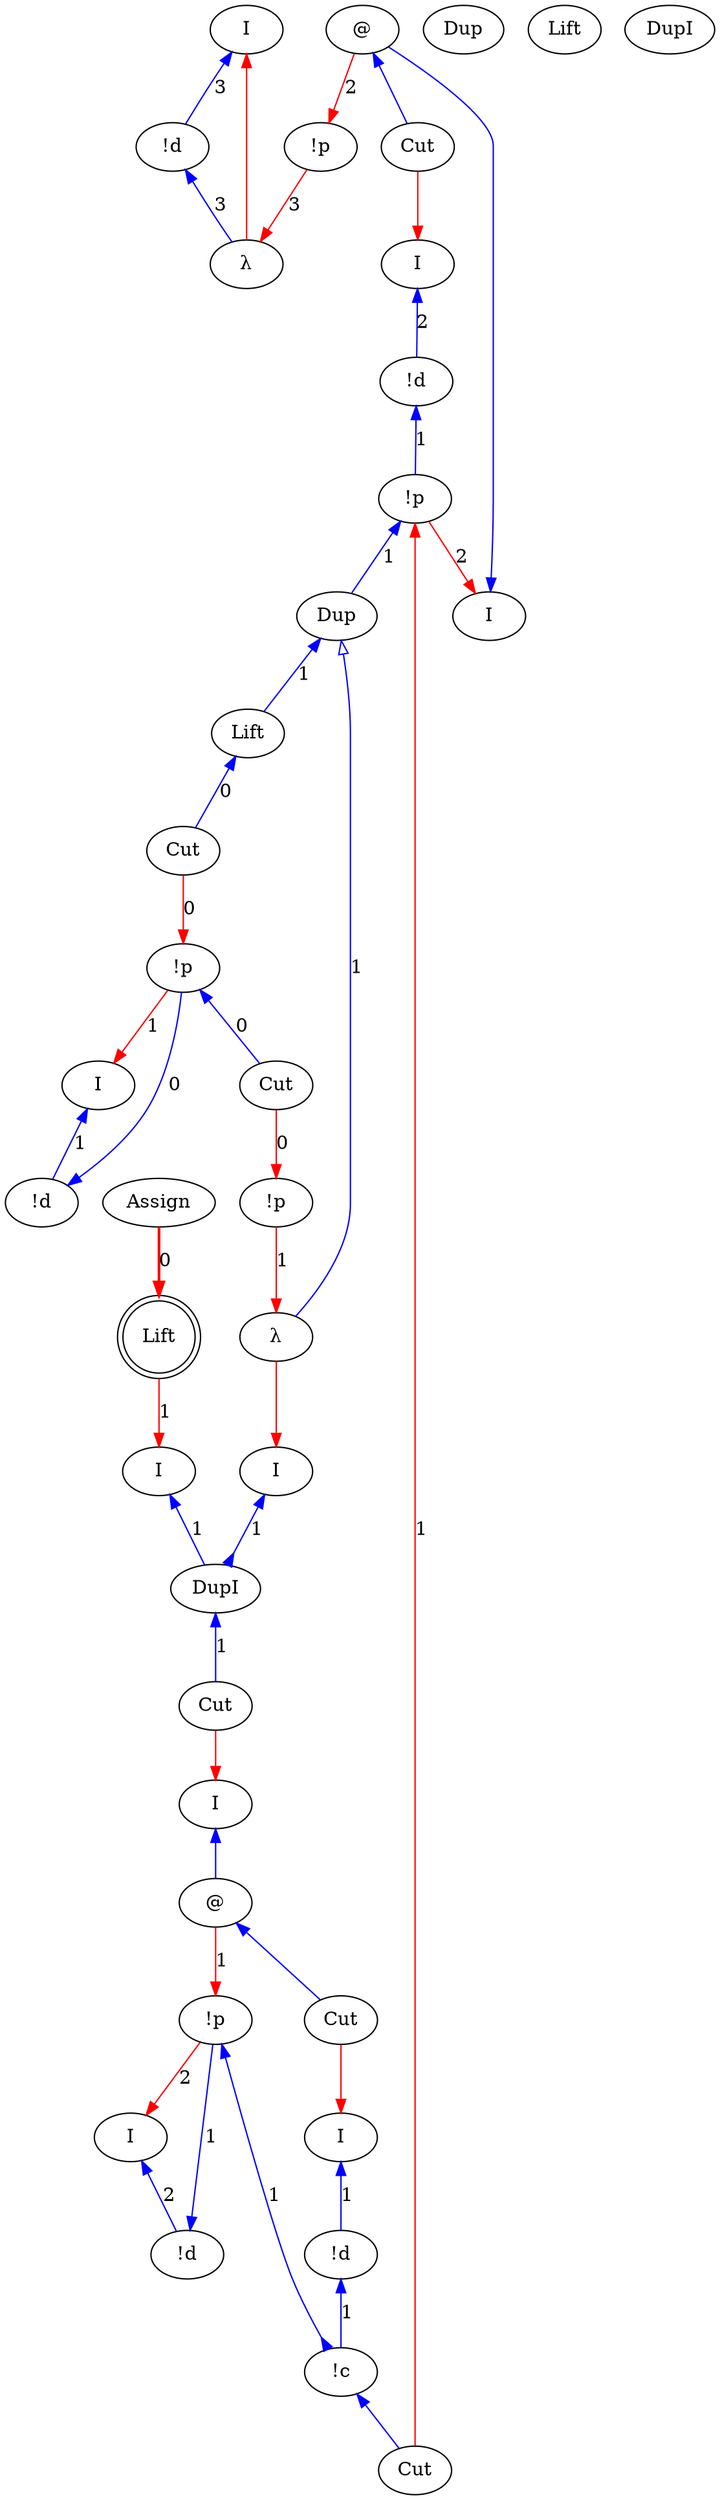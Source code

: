 digraph {
rankdir="TB"
"I0" [label="I"]
"!d1" [label="!d"]
"λ2" [label="λ"]
"!p3" [label="!p"]
"I4" [label="I"]
"@5" [label="@"]
"I6" [label="I"]
"!d7" [label="!d"]
"Cut8" [label="Cut"]
"!p9" [label="!p"]
"I10" [label="I"]
"!d11" [label="!d"]
"!p12" [label="!p"]
"I13" [label="I"]
"@14" [label="@"]
"I15" [label="I"]
"!d16" [label="!d"]
"Cut17" [label="Cut"]
"!c18" [label="!c"]
"I19" [label="I"]
"!d20" [label="!d"]
"!p21" [label="!p"]
"Assign22" [label="Assign"]
"Cut23" [label="Cut"]
"Cut24" [label="Cut"]
"!p25" [label="!p"]
"Cut26" [label="Cut"]
"λ27" [label="λ"]
"Dup28" [label="Dup"]
"Dup29" [label="Dup"]
"Lift30" [label="Lift"]
"Lift31" [label="Lift"]
"Lift32" [label="Lift",shape=doublecircle]
"Cut33" [label="Cut"]
"I34" [label="I"]
"I35" [label="I"]
"DupI36" [label="DupI"]
"DupI37" [label="DupI"]
"Dup29" -> "Lift31"[color=blue,weight=1,tooltip="h101",label="1",arrowtail=normal,arrowhead=none,dir=both]
"Dup29" -> "λ27"[color=blue,weight=1,tooltip="h105",label="1",arrowtail=onormal,arrowhead=none,dir=both]
"Lift31" -> "Cut33"[color=blue,weight=1,tooltip="h109",label="0",arrowtail=normal,arrowhead=none,dir=both]
"!p9" -> "Dup29"[color=blue,weight=1,tooltip="h34",label="1",arrowtail=normal,arrowhead=none,dir=both]
"!d7" -> "!p9"[color=blue,weight=1,tooltip="hf65",label="1",arrowtail=normal,arrowhead=none,dir=both]
"I6" -> "!d7"[color=blue,weight=1,tooltip="hret73",label="2",arrowtail=normal,arrowhead=none,dir=both]
"!d1" -> "λ2"[color=blue,weight=1,tooltip="i81",label="3",arrowtail=normal,arrowhead=none,dir=both]
"I0" -> "!d1"[color=blue,weight=1,tooltip="iret84",label="3",arrowtail=normal,arrowhead=none,dir=both]
"I34" -> "DupI37"[color=blue,weight=1,tooltip="lret114",label="1",arrowtail=normal,arrowhead=none,dir=both]
"I35" -> "DupI37"[color=blue,weight=1,tooltip="lret116",label="1",arrowtail=normal,arrowhead=inv,dir=both]
"I13" -> "@14"[color=blue,weight=1,tooltip="lret53",arrowtail=normal,arrowhead=none,dir=both]
"DupI37" -> "Cut24"[color=blue,weight=1,tooltip="lret62",label="1",arrowtail=normal,arrowhead=none,dir=both]
"I4" -> "@5"[color=blue,weight=1,tooltip="lret75",arrowtail=normal,arrowhead=none,dir=both]
"@14" -> "Cut17"[color=blue,weight=1,tooltip="lval48",arrowtail=normal,arrowhead=none,dir=both]
"@5" -> "Cut8"[color=blue,weight=1,tooltip="lval70",arrowtail=normal,arrowhead=none,dir=both]
"Cut33" -> "!p21"[color=red,weight=2,tooltip="newrret18",label="0",arrowhead=normal,arrowtail=none,dir=both]
"@14" -> "!p12"[color=red,weight=2,tooltip="newrret52",label="1",arrowhead=normal,arrowtail=none,dir=both]
"Cut23" -> "!p9"[color=red,weight=2,tooltip="newrret61",label="1",arrowhead=normal,arrowtail=none,dir=both]
"@5" -> "!p3"[color=red,weight=2,tooltip="newrret74",label="2",arrowhead=normal,arrowtail=none,dir=both]
"Cut26" -> "!p25"[color=red,weight=2,tooltip="newrret94",label="0",arrowhead=normal,arrowtail=none,dir=both]
"!p21" -> "I19"[color=red,weight=2,tooltip="newrretf23",label="1",arrowhead=normal,arrowtail=none,dir=both]
"!p12" -> "I10"[color=red,weight=2,tooltip="newrretf57",label="2",arrowhead=normal,arrowtail=none,dir=both]
"!p9" -> "I4"[color=red,weight=2,tooltip="newrretf66",label="2",arrowhead=normal,arrowtail=none,dir=both]
"!p3" -> "λ2"[color=red,weight=2,tooltip="newrretf78",label="3",arrowhead=normal,arrowtail=none,dir=both]
"!p25" -> "λ27"[color=red,weight=2,tooltip="newrretf92",label="1",arrowhead=normal,arrowtail=none,dir=both]
"Lift32" -> "I34"[color=red,weight=2,tooltip="ret102",label="1",arrowhead=normal,arrowtail=none,dir=both]
"λ27" -> "I35"[color=red,weight=2,tooltip="ret106",arrowhead=normal,arrowtail=none,dir=both]
"Assign22" -> "Lift32"[color=red,weight=2,tooltip="ret110",label="0",arrowhead=normal,arrowtail=none,penwidth=2,dir=both]
"Cut24" -> "I13"[color=red,weight=2,tooltip="ret42",arrowhead=normal,arrowtail=none,dir=both]
"λ2" -> "I0"[color=red,weight=2,tooltip="ret82",arrowhead=normal,arrowtail=none,dir=both]
"Cut17" -> "I15"[color=red,weight=2,tooltip="rval49",arrowhead=normal,arrowtail=none,dir=both]
"Cut8" -> "I6"[color=red,weight=2,tooltip="rval71",arrowhead=normal,arrowtail=none,dir=both]
"!p21" -> "Cut26"[color=blue,weight=1,tooltip="xB10",label="0",arrowtail=normal,arrowhead=none,dir=both]
"!d20" -> "!p21"[color=blue,weight=1,tooltip="xBf22",label="0",arrowtail=normal,arrowhead=none,dir=both]
"I19" -> "!d20"[color=blue,weight=1,tooltip="xret26",label="1",arrowtail=normal,arrowhead=none,dir=both]
"!c18" -> "Cut23"[color=blue,weight=1,tooltip="y41",arrowtail=normal,arrowhead=none,dir=both]
"!d16" -> "!c18"[color=blue,weight=1,tooltip="yA43",label="1",arrowtail=normal,arrowhead=none,dir=both]
"!p12" -> "!c18"[color=blue,weight=1,tooltip="yB44",label="1",arrowtail=normal,arrowhead=inv,dir=both]
"!d11" -> "!p12"[color=blue,weight=1,tooltip="yBf56",label="1",arrowtail=normal,arrowhead=none,dir=both]
"I15" -> "!d16"[color=blue,weight=1,tooltip="yret51",label="1",arrowtail=normal,arrowhead=none,dir=both]
"I10" -> "!d11"[color=blue,weight=1,tooltip="yret60",label="2",arrowtail=normal,arrowhead=none,dir=both]
}
